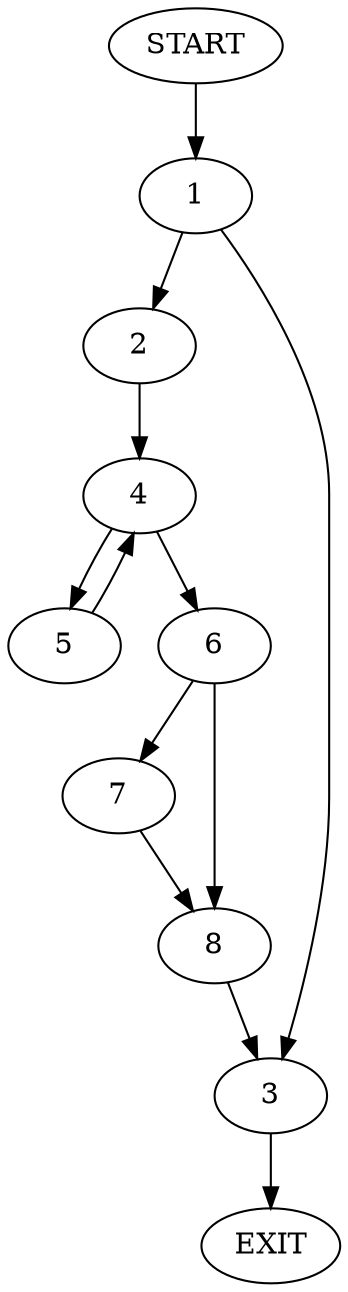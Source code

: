 digraph {
0 [label="START"]
9 [label="EXIT"]
0 -> 1
1 -> 2
1 -> 3
3 -> 9
2 -> 4
4 -> 5
4 -> 6
6 -> 7
6 -> 8
5 -> 4
7 -> 8
8 -> 3
}
